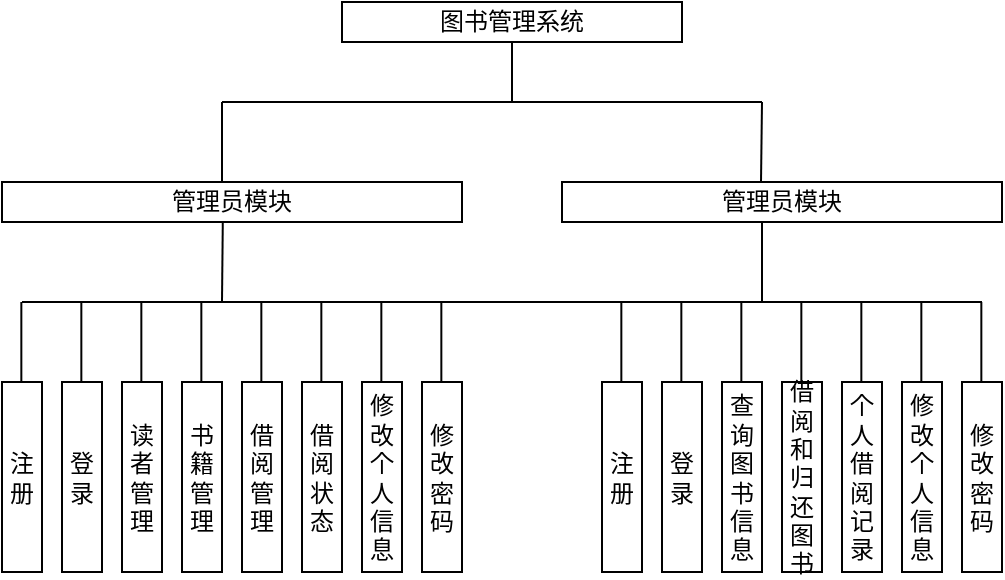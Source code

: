 <mxfile version="25.0.3">
  <diagram name="第 1 页" id="F-1r_rjjXEC6Koyeu8Gl">
    <mxGraphModel dx="876" dy="577" grid="1" gridSize="10" guides="1" tooltips="1" connect="1" arrows="1" fold="1" page="1" pageScale="1" pageWidth="827" pageHeight="1169" math="0" shadow="0">
      <root>
        <mxCell id="0" />
        <mxCell id="1" parent="0" />
        <mxCell id="Fzyq-Jp3clvIhkNUVsgG-3" value="图书管理系统" style="rounded=0;whiteSpace=wrap;html=1;" vertex="1" parent="1">
          <mxGeometry x="210" y="110" width="170" height="20" as="geometry" />
        </mxCell>
        <mxCell id="Fzyq-Jp3clvIhkNUVsgG-4" value="管理员模块" style="rounded=0;whiteSpace=wrap;html=1;" vertex="1" parent="1">
          <mxGeometry x="40" y="200" width="230" height="20" as="geometry" />
        </mxCell>
        <mxCell id="Fzyq-Jp3clvIhkNUVsgG-6" value="注册" style="rounded=0;whiteSpace=wrap;html=1;" vertex="1" parent="1">
          <mxGeometry x="40" y="300" width="20" height="95" as="geometry" />
        </mxCell>
        <mxCell id="Fzyq-Jp3clvIhkNUVsgG-7" value="登录" style="rounded=0;whiteSpace=wrap;html=1;" vertex="1" parent="1">
          <mxGeometry x="70" y="300" width="20" height="95" as="geometry" />
        </mxCell>
        <mxCell id="Fzyq-Jp3clvIhkNUVsgG-8" value="读者管理" style="rounded=0;whiteSpace=wrap;html=1;" vertex="1" parent="1">
          <mxGeometry x="100" y="300" width="20" height="95" as="geometry" />
        </mxCell>
        <mxCell id="Fzyq-Jp3clvIhkNUVsgG-9" value="书籍管理" style="rounded=0;whiteSpace=wrap;html=1;" vertex="1" parent="1">
          <mxGeometry x="130" y="300" width="20" height="95" as="geometry" />
        </mxCell>
        <mxCell id="Fzyq-Jp3clvIhkNUVsgG-10" value="借阅管理" style="rounded=0;whiteSpace=wrap;html=1;" vertex="1" parent="1">
          <mxGeometry x="160" y="300" width="20" height="95" as="geometry" />
        </mxCell>
        <mxCell id="Fzyq-Jp3clvIhkNUVsgG-11" value="借阅状态" style="rounded=0;whiteSpace=wrap;html=1;" vertex="1" parent="1">
          <mxGeometry x="190" y="300" width="20" height="95" as="geometry" />
        </mxCell>
        <mxCell id="Fzyq-Jp3clvIhkNUVsgG-12" value="修改个人信息" style="rounded=0;whiteSpace=wrap;html=1;" vertex="1" parent="1">
          <mxGeometry x="220" y="300" width="20" height="95" as="geometry" />
        </mxCell>
        <mxCell id="Fzyq-Jp3clvIhkNUVsgG-13" value="管理员模块" style="rounded=0;whiteSpace=wrap;html=1;" vertex="1" parent="1">
          <mxGeometry x="320" y="200" width="220" height="20" as="geometry" />
        </mxCell>
        <mxCell id="Fzyq-Jp3clvIhkNUVsgG-14" value="注册" style="rounded=0;whiteSpace=wrap;html=1;" vertex="1" parent="1">
          <mxGeometry x="340" y="300" width="20" height="95" as="geometry" />
        </mxCell>
        <mxCell id="Fzyq-Jp3clvIhkNUVsgG-15" value="登录" style="rounded=0;whiteSpace=wrap;html=1;" vertex="1" parent="1">
          <mxGeometry x="370" y="300" width="20" height="95" as="geometry" />
        </mxCell>
        <mxCell id="Fzyq-Jp3clvIhkNUVsgG-16" value="查询图书信息" style="rounded=0;whiteSpace=wrap;html=1;" vertex="1" parent="1">
          <mxGeometry x="400" y="300" width="20" height="95" as="geometry" />
        </mxCell>
        <mxCell id="Fzyq-Jp3clvIhkNUVsgG-17" value="借阅和归还图书" style="rounded=0;whiteSpace=wrap;html=1;" vertex="1" parent="1">
          <mxGeometry x="430" y="300" width="20" height="95" as="geometry" />
        </mxCell>
        <mxCell id="Fzyq-Jp3clvIhkNUVsgG-18" value="个人借阅记录" style="rounded=0;whiteSpace=wrap;html=1;" vertex="1" parent="1">
          <mxGeometry x="460" y="300" width="20" height="95" as="geometry" />
        </mxCell>
        <mxCell id="Fzyq-Jp3clvIhkNUVsgG-20" value="修改密码" style="rounded=0;whiteSpace=wrap;html=1;" vertex="1" parent="1">
          <mxGeometry x="520" y="300" width="20" height="95" as="geometry" />
        </mxCell>
        <mxCell id="Fzyq-Jp3clvIhkNUVsgG-21" value="" style="endArrow=none;html=1;rounded=0;entryX=0.5;entryY=1;entryDx=0;entryDy=0;" edge="1" parent="1" target="Fzyq-Jp3clvIhkNUVsgG-3">
          <mxGeometry width="50" height="50" relative="1" as="geometry">
            <mxPoint x="295" y="160" as="sourcePoint" />
            <mxPoint x="220" y="140" as="targetPoint" />
          </mxGeometry>
        </mxCell>
        <mxCell id="Fzyq-Jp3clvIhkNUVsgG-22" value="" style="endArrow=none;html=1;rounded=0;" edge="1" parent="1">
          <mxGeometry width="50" height="50" relative="1" as="geometry">
            <mxPoint x="150" y="160" as="sourcePoint" />
            <mxPoint x="420" y="160" as="targetPoint" />
          </mxGeometry>
        </mxCell>
        <mxCell id="Fzyq-Jp3clvIhkNUVsgG-23" value="" style="endArrow=none;html=1;rounded=0;" edge="1" parent="1">
          <mxGeometry width="50" height="50" relative="1" as="geometry">
            <mxPoint x="150" y="200" as="sourcePoint" />
            <mxPoint x="150" y="160" as="targetPoint" />
          </mxGeometry>
        </mxCell>
        <mxCell id="Fzyq-Jp3clvIhkNUVsgG-24" value="" style="endArrow=none;html=1;rounded=0;exitX=0.397;exitY=0.116;exitDx=0;exitDy=0;exitPerimeter=0;" edge="1" parent="1">
          <mxGeometry width="50" height="50" relative="1" as="geometry">
            <mxPoint x="419.5" y="200" as="sourcePoint" />
            <mxPoint x="420" y="160" as="targetPoint" />
          </mxGeometry>
        </mxCell>
        <mxCell id="Fzyq-Jp3clvIhkNUVsgG-25" value="修改密码" style="rounded=0;whiteSpace=wrap;html=1;" vertex="1" parent="1">
          <mxGeometry x="250" y="300" width="20" height="95" as="geometry" />
        </mxCell>
        <mxCell id="Fzyq-Jp3clvIhkNUVsgG-26" value="修改个人信息" style="rounded=0;whiteSpace=wrap;html=1;" vertex="1" parent="1">
          <mxGeometry x="490" y="300" width="20" height="95" as="geometry" />
        </mxCell>
        <mxCell id="Fzyq-Jp3clvIhkNUVsgG-27" value="" style="endArrow=none;html=1;rounded=0;" edge="1" parent="1">
          <mxGeometry width="50" height="50" relative="1" as="geometry">
            <mxPoint x="50" y="260" as="sourcePoint" />
            <mxPoint x="530" y="260" as="targetPoint" />
          </mxGeometry>
        </mxCell>
        <mxCell id="Fzyq-Jp3clvIhkNUVsgG-28" value="" style="endArrow=none;html=1;rounded=0;entryX=0.48;entryY=0.983;entryDx=0;entryDy=0;entryPerimeter=0;" edge="1" parent="1" target="Fzyq-Jp3clvIhkNUVsgG-4">
          <mxGeometry width="50" height="50" relative="1" as="geometry">
            <mxPoint x="150" y="260" as="sourcePoint" />
            <mxPoint x="160" y="170" as="targetPoint" />
          </mxGeometry>
        </mxCell>
        <mxCell id="Fzyq-Jp3clvIhkNUVsgG-29" value="" style="endArrow=none;html=1;rounded=0;entryX=0.48;entryY=0.983;entryDx=0;entryDy=0;entryPerimeter=0;" edge="1" parent="1">
          <mxGeometry width="50" height="50" relative="1" as="geometry">
            <mxPoint x="420" y="260" as="sourcePoint" />
            <mxPoint x="420" y="220" as="targetPoint" />
          </mxGeometry>
        </mxCell>
        <mxCell id="Fzyq-Jp3clvIhkNUVsgG-30" value="" style="endArrow=none;html=1;rounded=0;entryX=0.48;entryY=0.983;entryDx=0;entryDy=0;entryPerimeter=0;" edge="1" parent="1">
          <mxGeometry width="50" height="50" relative="1" as="geometry">
            <mxPoint x="49.67" y="300" as="sourcePoint" />
            <mxPoint x="49.67" y="260" as="targetPoint" />
          </mxGeometry>
        </mxCell>
        <mxCell id="Fzyq-Jp3clvIhkNUVsgG-31" value="" style="endArrow=none;html=1;rounded=0;entryX=0.48;entryY=0.983;entryDx=0;entryDy=0;entryPerimeter=0;" edge="1" parent="1">
          <mxGeometry width="50" height="50" relative="1" as="geometry">
            <mxPoint x="79.67" y="300" as="sourcePoint" />
            <mxPoint x="79.67" y="260" as="targetPoint" />
          </mxGeometry>
        </mxCell>
        <mxCell id="Fzyq-Jp3clvIhkNUVsgG-32" value="" style="endArrow=none;html=1;rounded=0;entryX=0.48;entryY=0.983;entryDx=0;entryDy=0;entryPerimeter=0;" edge="1" parent="1">
          <mxGeometry width="50" height="50" relative="1" as="geometry">
            <mxPoint x="109.67" y="300" as="sourcePoint" />
            <mxPoint x="109.67" y="260" as="targetPoint" />
          </mxGeometry>
        </mxCell>
        <mxCell id="Fzyq-Jp3clvIhkNUVsgG-33" value="" style="endArrow=none;html=1;rounded=0;entryX=0.48;entryY=0.983;entryDx=0;entryDy=0;entryPerimeter=0;" edge="1" parent="1">
          <mxGeometry width="50" height="50" relative="1" as="geometry">
            <mxPoint x="139.67" y="300" as="sourcePoint" />
            <mxPoint x="139.67" y="260" as="targetPoint" />
          </mxGeometry>
        </mxCell>
        <mxCell id="Fzyq-Jp3clvIhkNUVsgG-34" value="" style="endArrow=none;html=1;rounded=0;entryX=0.48;entryY=0.983;entryDx=0;entryDy=0;entryPerimeter=0;" edge="1" parent="1">
          <mxGeometry width="50" height="50" relative="1" as="geometry">
            <mxPoint x="169.67" y="300" as="sourcePoint" />
            <mxPoint x="169.67" y="260" as="targetPoint" />
          </mxGeometry>
        </mxCell>
        <mxCell id="Fzyq-Jp3clvIhkNUVsgG-35" value="" style="endArrow=none;html=1;rounded=0;entryX=0.48;entryY=0.983;entryDx=0;entryDy=0;entryPerimeter=0;" edge="1" parent="1">
          <mxGeometry width="50" height="50" relative="1" as="geometry">
            <mxPoint x="199.67" y="300" as="sourcePoint" />
            <mxPoint x="199.67" y="260" as="targetPoint" />
          </mxGeometry>
        </mxCell>
        <mxCell id="Fzyq-Jp3clvIhkNUVsgG-36" value="" style="endArrow=none;html=1;rounded=0;entryX=0.48;entryY=0.983;entryDx=0;entryDy=0;entryPerimeter=0;" edge="1" parent="1">
          <mxGeometry width="50" height="50" relative="1" as="geometry">
            <mxPoint x="229.67" y="300" as="sourcePoint" />
            <mxPoint x="229.67" y="260" as="targetPoint" />
          </mxGeometry>
        </mxCell>
        <mxCell id="Fzyq-Jp3clvIhkNUVsgG-37" value="" style="endArrow=none;html=1;rounded=0;entryX=0.48;entryY=0.983;entryDx=0;entryDy=0;entryPerimeter=0;" edge="1" parent="1">
          <mxGeometry width="50" height="50" relative="1" as="geometry">
            <mxPoint x="259.67" y="300" as="sourcePoint" />
            <mxPoint x="259.67" y="260" as="targetPoint" />
          </mxGeometry>
        </mxCell>
        <mxCell id="Fzyq-Jp3clvIhkNUVsgG-38" value="" style="endArrow=none;html=1;rounded=0;entryX=0.48;entryY=0.983;entryDx=0;entryDy=0;entryPerimeter=0;" edge="1" parent="1">
          <mxGeometry width="50" height="50" relative="1" as="geometry">
            <mxPoint x="349.67" y="300" as="sourcePoint" />
            <mxPoint x="349.67" y="260" as="targetPoint" />
          </mxGeometry>
        </mxCell>
        <mxCell id="Fzyq-Jp3clvIhkNUVsgG-39" value="" style="endArrow=none;html=1;rounded=0;entryX=0.48;entryY=0.983;entryDx=0;entryDy=0;entryPerimeter=0;" edge="1" parent="1">
          <mxGeometry width="50" height="50" relative="1" as="geometry">
            <mxPoint x="379.67" y="300" as="sourcePoint" />
            <mxPoint x="379.67" y="260" as="targetPoint" />
          </mxGeometry>
        </mxCell>
        <mxCell id="Fzyq-Jp3clvIhkNUVsgG-40" value="" style="endArrow=none;html=1;rounded=0;entryX=0.48;entryY=0.983;entryDx=0;entryDy=0;entryPerimeter=0;" edge="1" parent="1">
          <mxGeometry width="50" height="50" relative="1" as="geometry">
            <mxPoint x="409.67" y="300" as="sourcePoint" />
            <mxPoint x="409.67" y="260" as="targetPoint" />
          </mxGeometry>
        </mxCell>
        <mxCell id="Fzyq-Jp3clvIhkNUVsgG-41" value="" style="endArrow=none;html=1;rounded=0;entryX=0.48;entryY=0.983;entryDx=0;entryDy=0;entryPerimeter=0;" edge="1" parent="1">
          <mxGeometry width="50" height="50" relative="1" as="geometry">
            <mxPoint x="439.67" y="300" as="sourcePoint" />
            <mxPoint x="439.67" y="260" as="targetPoint" />
          </mxGeometry>
        </mxCell>
        <mxCell id="Fzyq-Jp3clvIhkNUVsgG-42" value="" style="endArrow=none;html=1;rounded=0;entryX=0.48;entryY=0.983;entryDx=0;entryDy=0;entryPerimeter=0;" edge="1" parent="1">
          <mxGeometry width="50" height="50" relative="1" as="geometry">
            <mxPoint x="469.67" y="300" as="sourcePoint" />
            <mxPoint x="469.67" y="260" as="targetPoint" />
          </mxGeometry>
        </mxCell>
        <mxCell id="Fzyq-Jp3clvIhkNUVsgG-43" value="" style="endArrow=none;html=1;rounded=0;entryX=0.48;entryY=0.983;entryDx=0;entryDy=0;entryPerimeter=0;" edge="1" parent="1">
          <mxGeometry width="50" height="50" relative="1" as="geometry">
            <mxPoint x="499.67" y="300" as="sourcePoint" />
            <mxPoint x="499.67" y="260" as="targetPoint" />
          </mxGeometry>
        </mxCell>
        <mxCell id="Fzyq-Jp3clvIhkNUVsgG-44" value="" style="endArrow=none;html=1;rounded=0;entryX=0.48;entryY=0.983;entryDx=0;entryDy=0;entryPerimeter=0;" edge="1" parent="1">
          <mxGeometry width="50" height="50" relative="1" as="geometry">
            <mxPoint x="529.67" y="300" as="sourcePoint" />
            <mxPoint x="529.67" y="260" as="targetPoint" />
          </mxGeometry>
        </mxCell>
      </root>
    </mxGraphModel>
  </diagram>
</mxfile>
